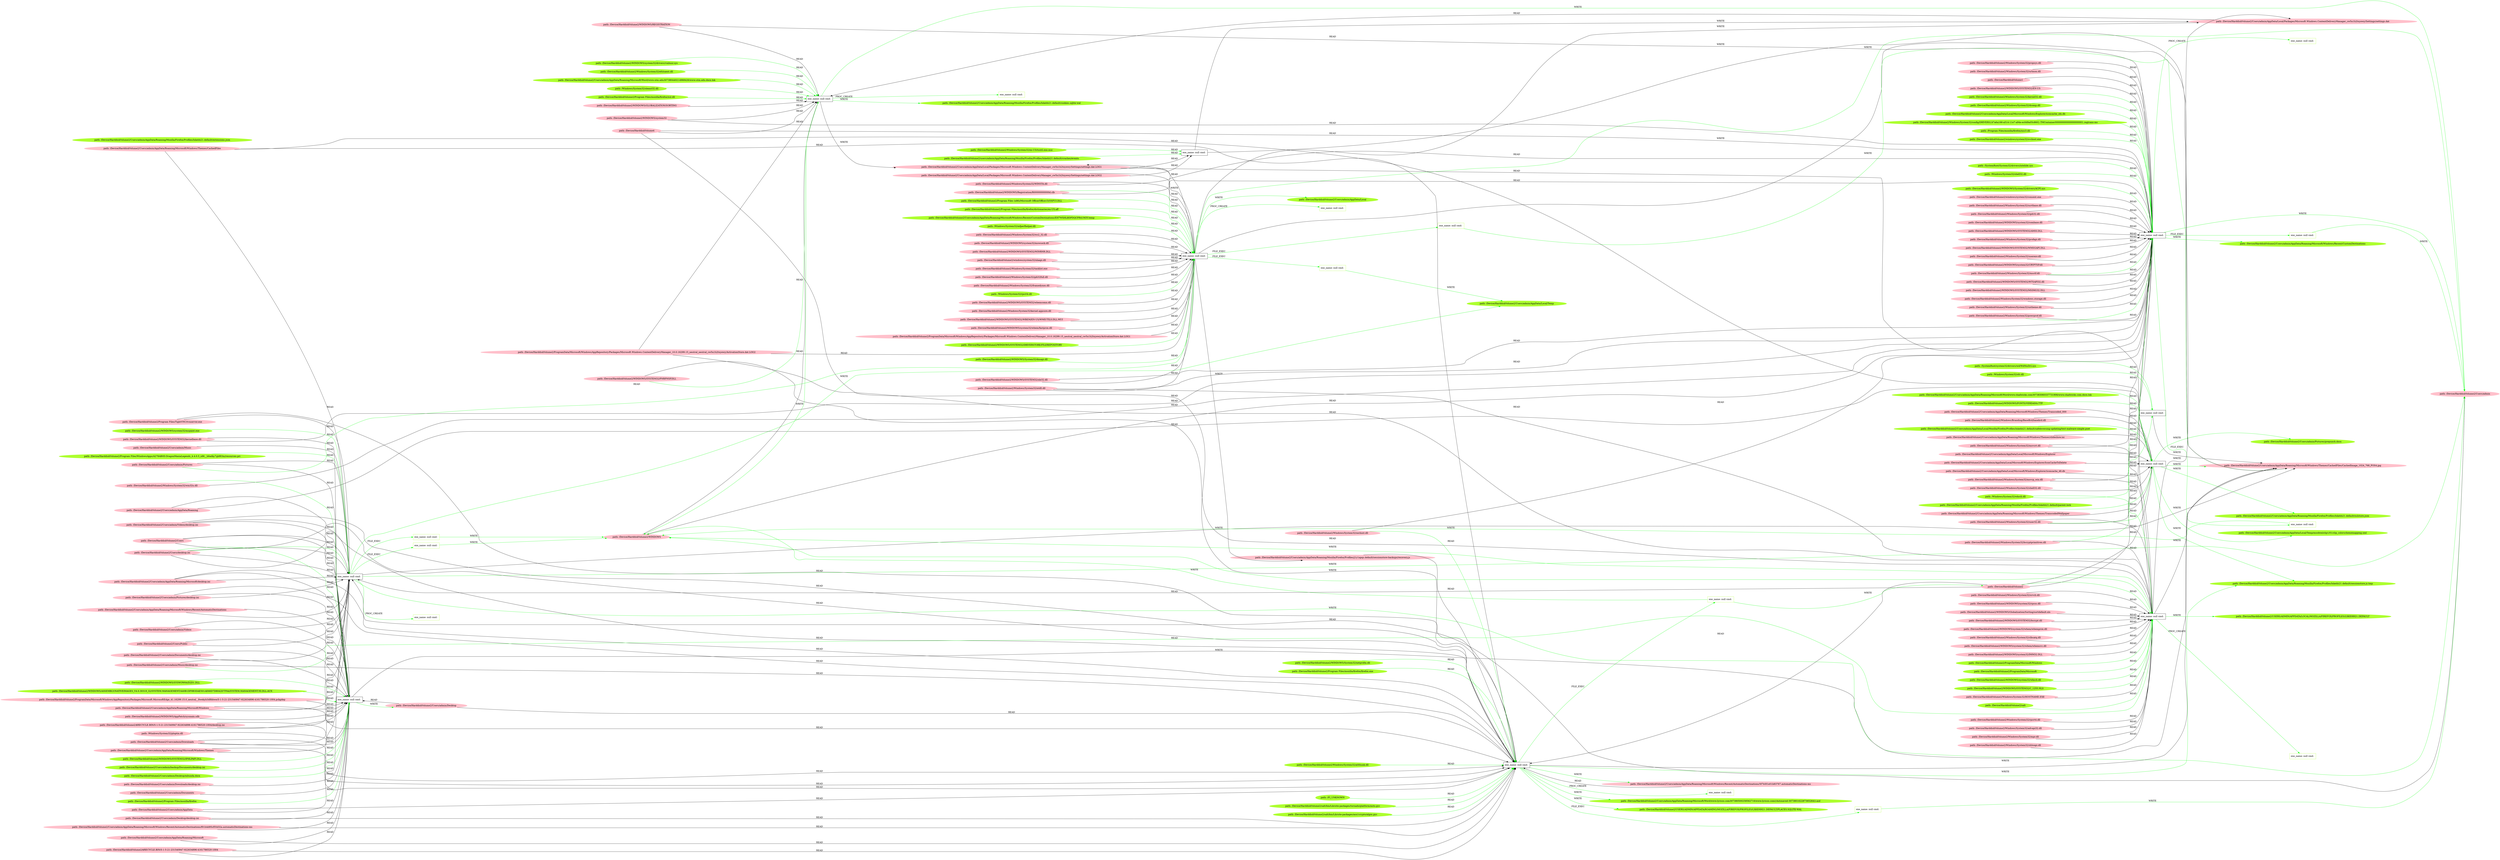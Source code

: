 digraph {
	rankdir=LR
	95 [label="exe_name: null cmd: " color=black shape=box style=solid]
	360 [label="exe_name: null cmd: " color=greenyellow shape=box style=solid]
	95 -> 360 [label=FILE_EXEC color=green]
	95 [label="exe_name: null cmd: " color=black shape=box style=solid]
	365 [label="exe_name: null cmd: " color=greenyellow shape=box style=solid]
	95 -> 365 [label=FILE_EXEC color=green]
	80 [label="exe_name: null cmd: " color=black shape=box style=solid]
	403 [label="exe_name: null cmd: " color=greenyellow shape=box style=solid]
	80 -> 403 [label=FILE_EXEC color=green]
	80 [label="exe_name: null cmd: " color=black shape=box style=solid]
	411 [label="exe_name: null cmd: " color=greenyellow shape=box style=solid]
	80 -> 411 [label=FILE_EXEC color=green]
	82 [label="exe_name: null cmd: " color=black shape=box style=solid]
	430 [label="exe_name: null cmd: " color=greenyellow shape=box style=solid]
	82 -> 430 [label=FILE_EXEC color=green]
	82 [label="exe_name: null cmd: " color=black shape=box style=solid]
	440 [label="exe_name: null cmd: " color=greenyellow shape=box style=solid]
	82 -> 440 [label=FILE_EXEC color=green]
	83 [label="exe_name: null cmd: " color=black shape=box style=solid]
	450 [label="exe_name: null cmd: " color=greenyellow shape=box style=solid]
	83 -> 450 [label=FILE_EXEC color=green]
	83 [label="exe_name: null cmd: " color=black shape=box style=solid]
	453 [label="exe_name: null cmd: " color=greenyellow shape=box style=solid]
	83 -> 453 [label=FILE_EXEC color=green]
	80 [label="exe_name: null cmd: " color=black shape=box style=solid]
	352 [label="path: /Device/HarddiskVolume2/Users/admin/AppData/Roaming/Mozilla/Firefox/Profiles/j1y1apqs.default/sessionstore-backups/recovery.js" color=pink shape=oval style=filled]
	80 -> 352 [label=WRITE color=black]
	96 [label="exe_name: null cmd: " color=black shape=box style=solid]
	296 [label="path: /Device/HarddiskVolume2/Users/admin/AppData/Roaming/Microsoft/Windows/Themes/CachedFiles/CachedImage_1024_768_POS4.jpg" color=pink shape=oval style=filled]
	96 -> 296 [label=WRITE color=black]
	69 [label="path: /Device/HarddiskVolume2/Users/admin/AppData/Roaming/Microsoft/Windows/Themes/Transcoded_000" color=pink shape=oval style=filled]
	0 [label="exe_name: null cmd: " color=black shape=box style=solid]
	69 -> 0 [label=READ color=black]
	35 [label="path: /Device/HarddiskVolume2/Users/admin/AppData/Roaming/Microsoft/Windows/Themes/TranscodedWallpaper" color=pink shape=oval style=filled]
	0 [label="exe_name: null cmd: " color=black shape=box style=solid]
	35 -> 0 [label=READ color=black]
	315 [label="path: /Device/HarddiskVolume2" color=pink shape=oval style=filled]
	83 [label="exe_name: null cmd: " color=black shape=box style=solid]
	315 -> 83 [label=READ color=black]
	344 [label="path: /Device/HarddiskVolume2/Users/desktop.ini" color=pink shape=oval style=filled]
	95 [label="exe_name: null cmd: " color=black shape=box style=solid]
	344 -> 95 [label=READ color=green]
	344 [label="path: /Device/HarddiskVolume2/Users/desktop.ini" color=pink shape=oval style=filled]
	83 [label="exe_name: null cmd: " color=black shape=box style=solid]
	344 -> 83 [label=READ color=black]
	196 [label="path: /Device/HarddiskVolume2/Users" color=pink shape=oval style=filled]
	83 [label="exe_name: null cmd: " color=black shape=box style=solid]
	196 -> 83 [label=READ color=black]
	252 [label="path: /Device/HarddiskVolume2/Users/admin/AppData" color=pink shape=oval style=filled]
	83 [label="exe_name: null cmd: " color=black shape=box style=solid]
	252 -> 83 [label=READ color=black]
	214 [label="path: /Device/HarddiskVolume2/Users/admin/AppData/Roaming/Microsoft/desktop.ini" color=pink shape=oval style=filled]
	83 [label="exe_name: null cmd: " color=black shape=box style=solid]
	214 -> 83 [label=READ color=black]
	286 [label="path: /Device/HarddiskVolume2/Users/admin/AppData/Roaming/Microsoft" color=pink shape=oval style=filled]
	83 [label="exe_name: null cmd: " color=black shape=box style=solid]
	286 -> 83 [label=READ color=black]
	228 [label="path: /Device/HarddiskVolume2/Users/admin/AppData/Roaming/Microsoft/Windows" color=pink shape=oval style=filled]
	83 [label="exe_name: null cmd: " color=black shape=box style=solid]
	228 -> 83 [label=READ color=black]
	238 [label="path: /Device/HarddiskVolume2/Users/admin/AppData/Roaming/Microsoft/Windows/Themes" color=pink shape=oval style=filled]
	83 [label="exe_name: null cmd: " color=black shape=box style=solid]
	238 -> 83 [label=READ color=black]
	315 [label="path: /Device/HarddiskVolume2" color=pink shape=oval style=filled]
	0 [label="exe_name: null cmd: " color=black shape=box style=solid]
	315 -> 0 [label=READ color=black]
	242 [label="path: /Device/HarddiskVolume2/Windows/Branding/BaseBrd/basebrd.dll" color=pink shape=oval style=filled]
	0 [label="exe_name: null cmd: " color=black shape=box style=solid]
	242 -> 0 [label=READ color=black]
	261 [label="path: /Device/HarddiskVolume2/Users/admin/AppData/Roaming/Microsoft/Windows/Themes/CachedFiles" color=pink shape=oval style=filled]
	83 [label="exe_name: null cmd: " color=black shape=box style=solid]
	261 -> 83 [label=READ color=black]
	186 [label="path: /Device/HarddiskVolume2/$RECYCLE.BIN/S-1-5-21-231540947-922634896-4161786520-1004/desktop.ini" color=pink shape=oval style=filled]
	83 [label="exe_name: null cmd: " color=black shape=box style=solid]
	186 -> 83 [label=READ color=black]
	280 [label="path: /Device/HarddiskVolume2/$RECYCLE.BIN/S-1-5-21-231540947-922634896-4161786520-1004" color=pink shape=oval style=filled]
	83 [label="exe_name: null cmd: " color=black shape=box style=solid]
	280 -> 83 [label=READ color=black]
	245 [label="path: /Device/HarddiskVolume2/Users/admin/AppData/Roaming/Microsoft/Windows/Themes/slideshow.ini" color=pink shape=oval style=filled]
	0 [label="exe_name: null cmd: " color=black shape=box style=solid]
	245 -> 0 [label=READ color=black]
	324 [label="path: /Device/HarddiskVolume2/Users/admin/AppData/Roaming" color=pink shape=oval style=filled]
	0 [label="exe_name: null cmd: " color=black shape=box style=solid]
	324 -> 0 [label=READ color=black]
	352 [label="path: /Device/HarddiskVolume2/Users/admin/AppData/Roaming/Mozilla/Firefox/Profiles/j1y1apqs.default/sessionstore-backups/recovery.js" color=pink shape=oval style=filled]
	83 [label="exe_name: null cmd: " color=black shape=box style=solid]
	352 -> 83 [label=READ color=black]
	258 [label="path: /Device/HarddiskVolume2/Users/admin/AppData/Roaming/Microsoft/Windows/Recent/AutomaticDestinations/f01b4d95cf55d32a.automaticDestinations-ms" color=pink shape=oval style=filled]
	83 [label="exe_name: null cmd: " color=black shape=box style=solid]
	258 -> 83 [label=READ color=black]
	334 [label="path: /Device/HarddiskVolume2/Program Files/TightVNC/tvnserver.exe" color=pink shape=oval style=filled]
	83 [label="exe_name: null cmd: " color=black shape=box style=solid]
	334 -> 83 [label=READ color=black]
	203 [label="path: /Device/HarddiskVolume2/Users/admin/AppData/Roaming/Microsoft/Windows/Recent/AutomaticDestinations/5f7b5f1e01b83767.automaticDestinations-ms" color=pink shape=oval style=filled]
	83 [label="exe_name: null cmd: " color=black shape=box style=solid]
	203 -> 83 [label=READ color=black]
	83 [label="exe_name: null cmd: " color=black shape=box style=solid]
	296 [label="path: /Device/HarddiskVolume2/Users/admin/AppData/Roaming/Microsoft/Windows/Themes/CachedFiles/CachedImage_1024_768_POS4.jpg" color=pink shape=oval style=filled]
	83 -> 296 [label=WRITE color=black]
	80 [label="exe_name: null cmd: " color=black shape=box style=solid]
	296 [label="path: /Device/HarddiskVolume2/Users/admin/AppData/Roaming/Microsoft/Windows/Themes/CachedFiles/CachedImage_1024_768_POS4.jpg" color=pink shape=oval style=filled]
	80 -> 296 [label=WRITE color=black]
	315 [label="path: /Device/HarddiskVolume2" color=pink shape=oval style=filled]
	95 [label="exe_name: null cmd: " color=black shape=box style=solid]
	315 -> 95 [label=READ color=black]
	196 [label="path: /Device/HarddiskVolume2/Users" color=pink shape=oval style=filled]
	95 [label="exe_name: null cmd: " color=black shape=box style=solid]
	196 -> 95 [label=READ color=black]
	276 [label="path: /Device/HarddiskVolume2/Users/admin" color=pink shape=oval style=filled]
	95 [label="exe_name: null cmd: " color=black shape=box style=solid]
	276 -> 95 [label=READ color=black]
	344 [label="path: /Device/HarddiskVolume2/Users/desktop.ini" color=pink shape=oval style=filled]
	95 [label="exe_name: null cmd: " color=black shape=box style=solid]
	344 -> 95 [label=READ color=black]
	252 [label="path: /Device/HarddiskVolume2/Users/admin/AppData" color=pink shape=oval style=filled]
	95 [label="exe_name: null cmd: " color=black shape=box style=solid]
	252 -> 95 [label=READ color=black]
	214 [label="path: /Device/HarddiskVolume2/Users/admin/AppData/Roaming/Microsoft/desktop.ini" color=pink shape=oval style=filled]
	95 [label="exe_name: null cmd: " color=black shape=box style=solid]
	214 -> 95 [label=READ color=black]
	228 [label="path: /Device/HarddiskVolume2/Users/admin/AppData/Roaming/Microsoft/Windows" color=pink shape=oval style=filled]
	95 [label="exe_name: null cmd: " color=black shape=box style=solid]
	228 -> 95 [label=READ color=black]
	238 [label="path: /Device/HarddiskVolume2/Users/admin/AppData/Roaming/Microsoft/Windows/Themes" color=pink shape=oval style=filled]
	95 [label="exe_name: null cmd: " color=black shape=box style=solid]
	238 -> 95 [label=READ color=black]
	261 [label="path: /Device/HarddiskVolume2/Users/admin/AppData/Roaming/Microsoft/Windows/Themes/CachedFiles" color=pink shape=oval style=filled]
	95 [label="exe_name: null cmd: " color=black shape=box style=solid]
	261 -> 95 [label=READ color=black]
	186 [label="path: /Device/HarddiskVolume2/$RECYCLE.BIN/S-1-5-21-231540947-922634896-4161786520-1004/desktop.ini" color=pink shape=oval style=filled]
	95 [label="exe_name: null cmd: " color=black shape=box style=solid]
	186 -> 95 [label=READ color=black]
	217 [label="path: /Device/HarddiskVolume2/Users/Public" color=pink shape=oval style=filled]
	95 [label="exe_name: null cmd: " color=black shape=box style=solid]
	217 -> 95 [label=READ color=black]
	348 [label="path: /Device/HarddiskVolume2/Users/admin/AppData/Roaming/Microsoft/Windows/Recent/AutomaticDestinations" color=pink shape=oval style=filled]
	95 [label="exe_name: null cmd: " color=black shape=box style=solid]
	348 -> 95 [label=READ color=black]
	289 [label="path: /Device/HarddiskVolume2/Users/admin/Downloads" color=pink shape=oval style=filled]
	95 [label="exe_name: null cmd: " color=black shape=box style=solid]
	289 -> 95 [label=READ color=black]
	255 [label="path: /Device/HarddiskVolume2/Users/admin/Videos" color=pink shape=oval style=filled]
	95 [label="exe_name: null cmd: " color=black shape=box style=solid]
	255 -> 95 [label=READ color=black]
	191 [label="path: /Device/HarddiskVolume2/Users/admin/Videos/desktop.ini" color=pink shape=oval style=filled]
	95 [label="exe_name: null cmd: " color=black shape=box style=solid]
	191 -> 95 [label=READ color=black]
	183 [label="path: /Device/HarddiskVolume2/Users/admin/Music" color=pink shape=oval style=filled]
	95 [label="exe_name: null cmd: " color=black shape=box style=solid]
	183 -> 95 [label=READ color=black]
	273 [label="path: /Device/HarddiskVolume2/Users/admin/Pictures" color=pink shape=oval style=filled]
	95 [label="exe_name: null cmd: " color=black shape=box style=solid]
	273 -> 95 [label=READ color=black]
	268 [label="path: /Device/HarddiskVolume2/Users/admin/Pictures/desktop.ini" color=pink shape=oval style=filled]
	95 [label="exe_name: null cmd: " color=black shape=box style=solid]
	268 -> 95 [label=READ color=black]
	265 [label="path: /Device/HarddiskVolume2/Users/admin/Documents/desktop.ini" color=pink shape=oval style=filled]
	95 [label="exe_name: null cmd: " color=black shape=box style=solid]
	265 -> 95 [label=READ color=black]
	334 [label="path: /Device/HarddiskVolume2/Program Files/TightVNC/tvnserver.exe" color=pink shape=oval style=filled]
	95 [label="exe_name: null cmd: " color=black shape=box style=solid]
	334 -> 95 [label=READ color=black]
	95 [label="exe_name: null cmd: " color=black shape=box style=solid]
	296 [label="path: /Device/HarddiskVolume2/Users/admin/AppData/Roaming/Microsoft/Windows/Themes/CachedFiles/CachedImage_1024_768_POS4.jpg" color=pink shape=oval style=filled]
	95 -> 296 [label=WRITE color=black]
	97 [label="exe_name: null cmd: " color=black shape=box style=solid]
	296 [label="path: /Device/HarddiskVolume2/Users/admin/AppData/Roaming/Microsoft/Windows/Themes/CachedFiles/CachedImage_1024_768_POS4.jpg" color=pink shape=oval style=filled]
	97 -> 296 [label=WRITE color=black]
	138 [label="path: /Device/HarddiskVolume2/ProgramData/Microsoft/Windows/AppRepository/Packages/Microsoft.MicrosoftEdge_41.16299.15.0_neutral__8wekyb3d8bbwe/S-1-5-21-231540947-922634896-4161786520-1004.pckgdep" color=pink shape=oval style=filled]
	99 [label="exe_name: null cmd: " color=black shape=box style=solid]
	138 -> 99 [label=READ color=black]
	105 [label="path: /Device/HarddiskVolume2/WINDOWS/AppPatch/sysmain.sdb" color=pink shape=oval style=filled]
	99 [label="exe_name: null cmd: " color=black shape=box style=solid]
	105 -> 99 [label=READ color=black]
	122 [label="path: /Windows/System32/ploptin.dll" color=pink shape=oval style=filled]
	99 [label="exe_name: null cmd: " color=black shape=box style=solid]
	122 -> 99 [label=READ color=black]
	321 [label="path: /Device/HarddiskVolume2/WINDOWS/SYSTEM32/kernelbase.dll" color=pink shape=oval style=filled]
	99 [label="exe_name: null cmd: " color=black shape=box style=solid]
	321 -> 99 [label=READ color=black]
	312 [label="path: /Device/HarddiskVolume4" color=pink shape=oval style=filled]
	81 [label="exe_name: null cmd: " color=black shape=box style=solid]
	312 -> 81 [label=READ color=black]
	206 [label="path: /Device/HarddiskVolume2/WINDOWS/system32" color=pink shape=oval style=filled]
	81 [label="exe_name: null cmd: " color=black shape=box style=solid]
	206 -> 81 [label=READ color=black]
	310 [label="path: /Device/HarddiskVolume2/WINDOWS" color=pink shape=oval style=filled]
	81 [label="exe_name: null cmd: " color=black shape=box style=solid]
	310 -> 81 [label=READ color=black]
	14 [label="path: /Device/HarddiskVolume2/Windows/System32/HOSTNAME.EXE" color=pink shape=oval style=filled]
	97 [label="exe_name: null cmd: " color=black shape=box style=solid]
	14 -> 97 [label=READ color=black]
	123 [label="path: /Device/HarddiskVolume2/WINDOWS/SYSTEM32/PNRPNSP.DLL" color=pink shape=oval style=filled]
	97 [label="exe_name: null cmd: " color=black shape=box style=solid]
	123 -> 97 [label=READ color=black]
	47 [label="path: /Device/HarddiskVolume2/Windows/System32/ws2_32.dll" color=pink shape=oval style=filled]
	80 [label="exe_name: null cmd: " color=black shape=box style=solid]
	47 -> 80 [label=READ color=black]
	63 [label="path: /Device/HarddiskVolume2/WINDOWS/system32/mswsock.dll" color=pink shape=oval style=filled]
	80 [label="exe_name: null cmd: " color=black shape=box style=solid]
	63 -> 80 [label=READ color=black]
	173 [label="path: /Device/HarddiskVolume2/Windows/System32/ntdll.dll" color=pink shape=oval style=filled]
	80 [label="exe_name: null cmd: " color=black shape=box style=solid]
	173 -> 80 [label=READ color=black]
	249 [label="path: /Device/HarddiskVolume2/Windows/System32/rpcrt4.dll" color=pink shape=oval style=filled]
	97 [label="exe_name: null cmd: " color=black shape=box style=solid]
	249 -> 97 [label=READ color=black]
	283 [label="path: /Device/HarddiskVolume2/Windows/System32/msvcrt.dll" color=pink shape=oval style=filled]
	97 [label="exe_name: null cmd: " color=black shape=box style=solid]
	283 -> 97 [label=READ color=black]
	62 [label="path: /Device/HarddiskVolume2/WINDOWS/SYSTEM32/WINRNR.DLL" color=pink shape=oval style=filled]
	80 [label="exe_name: null cmd: " color=black shape=box style=solid]
	62 -> 80 [label=READ color=black]
	71 [label="path: /Device/HarddiskVolume2/windows/system32/nlaapi.dll" color=pink shape=oval style=filled]
	80 [label="exe_name: null cmd: " color=black shape=box style=solid]
	71 -> 80 [label=READ color=black]
	145 [label="path: /Device/HarddiskVolume2/WINDOWS/GLOBALIZATION/SORTING" color=pink shape=oval style=filled]
	81 [label="exe_name: null cmd: " color=black shape=box style=solid]
	145 -> 81 [label=READ color=black]
	226 [label="path: /Device/HarddiskVolume2/WINDOWS/REGISTRATION" color=pink shape=oval style=filled]
	81 [label="exe_name: null cmd: " color=black shape=box style=solid]
	226 -> 81 [label=READ color=black]
	85 [label="path: /Device/HarddiskVolume2/Windows/System32/tasklist.exe" color=pink shape=oval style=filled]
	80 [label="exe_name: null cmd: " color=black shape=box style=solid]
	85 -> 80 [label=READ color=black]
	173 [label="path: /Device/HarddiskVolume2/Windows/System32/ntdll.dll" color=pink shape=oval style=filled]
	97 [label="exe_name: null cmd: " color=black shape=box style=solid]
	173 -> 97 [label=READ color=black]
	11 [label="path: /Device/HarddiskVolume2/Windows/System32/advapi32.dll" color=pink shape=oval style=filled]
	97 [label="exe_name: null cmd: " color=black shape=box style=solid]
	11 -> 97 [label=READ color=black]
	328 [label="path: /Device/HarddiskVolume2/Windows/System32/user32.dll" color=pink shape=oval style=filled]
	97 [label="exe_name: null cmd: " color=black shape=box style=solid]
	328 -> 97 [label=READ color=black]
	199 [label="path: /Device/HarddiskVolume2/Windows/System32/msvcp_win.dll" color=pink shape=oval style=filled]
	97 [label="exe_name: null cmd: " color=black shape=box style=solid]
	199 -> 97 [label=READ color=black]
	331 [label="path: /Device/HarddiskVolume2/Windows/System32/gdi32full.dll" color=pink shape=oval style=filled]
	80 [label="exe_name: null cmd: " color=black shape=box style=solid]
	331 -> 80 [label=READ color=black]
	88 [label="path: /Device/HarddiskVolume2/Windows/System32/framedynos.dll" color=pink shape=oval style=filled]
	80 [label="exe_name: null cmd: " color=black shape=box style=solid]
	88 -> 80 [label=READ color=black]
	20 [label="path: /Device/HarddiskVolume2/Windows/System32/mpr.dll" color=pink shape=oval style=filled]
	97 [label="exe_name: null cmd: " color=black shape=box style=solid]
	20 -> 97 [label=READ color=black]
	237 [label="path: /Device/HarddiskVolume2/Windows/System32/shlwapi.dll" color=pink shape=oval style=filled]
	97 [label="exe_name: null cmd: " color=black shape=box style=solid]
	237 -> 97 [label=READ color=black]
	336 [label="path: /Device/HarddiskVolume2/Windows/System32/bcryptprimitives.dll" color=pink shape=oval style=filled]
	97 [label="exe_name: null cmd: " color=black shape=box style=solid]
	336 -> 97 [label=READ color=black]
	125 [label="path: /Device/HarddiskVolume2/Windows/System32/srvcli.dll" color=pink shape=oval style=filled]
	97 [label="exe_name: null cmd: " color=black shape=box style=solid]
	125 -> 97 [label=READ color=black]
	58 [label="path: /Device/HarddiskVolume2/WINDOWS/system32/rpcss.dll" color=pink shape=oval style=filled]
	97 [label="exe_name: null cmd: " color=black shape=box style=solid]
	58 -> 97 [label=READ color=black]
	172 [label="path: /Device/HarddiskVolume2/WINDOWS/Globalization/Sorting/sortdefault.nls" color=pink shape=oval style=filled]
	97 [label="exe_name: null cmd: " color=black shape=box style=solid]
	172 -> 97 [label=READ color=black]
	340 [label="path: /Device/HarddiskVolume2/WINDOWS/SYSTEM32/ole32.dll" color=pink shape=oval style=filled]
	80 [label="exe_name: null cmd: " color=black shape=box style=solid]
	340 -> 80 [label=READ color=black]
	17 [label="path: /Device/HarddiskVolume2/WINDOWS/SYSTEM32/bcrypt.dll" color=pink shape=oval style=filled]
	97 [label="exe_name: null cmd: " color=black shape=box style=solid]
	17 -> 97 [label=READ color=black]
	135 [label="path: /Device/HarddiskVolume2/WINDOWS/system32/wbem/wbemprox.dll" color=pink shape=oval style=filled]
	97 [label="exe_name: null cmd: " color=black shape=box style=solid]
	135 -> 97 [label=READ color=black]
	45 [label="path: /Device/HarddiskVolume2/WINDOWS/SYSTEM32/wbemcomn.dll" color=pink shape=oval style=filled]
	80 [label="exe_name: null cmd: " color=black shape=box style=solid]
	45 -> 80 [label=READ color=black]
	53 [label="path: /Device/HarddiskVolume2/Windows/System32/clbcatq.dll" color=pink shape=oval style=filled]
	97 [label="exe_name: null cmd: " color=black shape=box style=solid]
	53 -> 97 [label=READ color=black]
	84 [label="path: /Device/HarddiskVolume2/Windows/System32/kernel.appcore.dll" color=pink shape=oval style=filled]
	80 [label="exe_name: null cmd: " color=black shape=box style=solid]
	84 -> 80 [label=READ color=black]
	90 [label="path: /Device/HarddiskVolume2/WINDOWS/SYSTEM32/WBEM/EN-US/WMIUTILS.DLL.MUI" color=pink shape=oval style=filled]
	80 [label="exe_name: null cmd: " color=black shape=box style=solid]
	90 -> 80 [label=READ color=black]
	142 [label="path: /Device/HarddiskVolume2/WINDOWS/system32/wbem/wbemsvc.dll" color=pink shape=oval style=filled]
	97 [label="exe_name: null cmd: " color=black shape=box style=solid]
	142 -> 97 [label=READ color=black]
	64 [label="path: /Device/HarddiskVolume2/WINDOWS/system32/wbem/fastprox.dll" color=pink shape=oval style=filled]
	80 [label="exe_name: null cmd: " color=black shape=box style=solid]
	64 -> 80 [label=READ color=black]
	176 [label="path: /Device/HarddiskVolume2/Windows/System32/WINSTA.dll" color=pink shape=oval style=filled]
	80 [label="exe_name: null cmd: " color=black shape=box style=solid]
	176 -> 80 [label=READ color=black]
	342 [label="path: /Device/HarddiskVolume2/WINDOWS/system32/IMM32.DLL" color=pink shape=oval style=filled]
	97 [label="exe_name: null cmd: " color=black shape=box style=solid]
	342 -> 97 [label=READ color=black]
	231 [label="path: /Device/HarddiskVolume2/ProgramData/Microsoft/Windows/AppRepository/Packages/Microsoft.Windows.ContentDeliveryManager_10.0.16299.15_neutral_neutral_cw5n1h2txyewy/ActivationStore.dat.LOG1" color=pink shape=oval style=filled]
	80 [label="exe_name: null cmd: " color=black shape=box style=solid]
	231 -> 80 [label=READ color=black]
	80 [label="exe_name: null cmd: " color=black shape=box style=solid]
	152 [label="path: /Device/HarddiskVolume2/Users/admin/AppData/Local/Packages/Microsoft.Windows.ContentDeliveryManager_cw5n1h2txyewy/Settings/settings.dat.LOG1" color=pink shape=oval style=filled]
	80 -> 152 [label=WRITE color=black]
	220 [label="path: /Device/HarddiskVolume2/ProgramData/Microsoft/Windows/AppRepository/Packages/Microsoft.Windows.ContentDeliveryManager_10.0.16299.15_neutral_neutral_cw5n1h2txyewy/ActivationStore.dat.LOG2" color=pink shape=oval style=filled]
	80 [label="exe_name: null cmd: " color=black shape=box style=solid]
	220 -> 80 [label=READ color=black]
	152 [label="path: /Device/HarddiskVolume2/Users/admin/AppData/Local/Packages/Microsoft.Windows.ContentDeliveryManager_cw5n1h2txyewy/Settings/settings.dat.LOG1" color=pink shape=oval style=filled]
	80 [label="exe_name: null cmd: " color=black shape=box style=solid]
	152 -> 80 [label=READ color=black]
	80 [label="exe_name: null cmd: " color=black shape=box style=solid]
	161 [label="path: /Device/HarddiskVolume2/Users/admin/AppData/Local/Packages/Microsoft.Windows.ContentDeliveryManager_cw5n1h2txyewy/Settings/settings.dat" color=pink shape=oval style=filled]
	80 -> 161 [label=WRITE color=black]
	168 [label="path: /Device/HarddiskVolume2/Users/admin/AppData/Local/Packages/Microsoft.Windows.ContentDeliveryManager_cw5n1h2txyewy/Settings/settings.dat.LOG2" color=pink shape=oval style=filled]
	80 [label="exe_name: null cmd: " color=black shape=box style=solid]
	168 -> 80 [label=READ color=black]
	220 [label="path: /Device/HarddiskVolume2/ProgramData/Microsoft/Windows/AppRepository/Packages/Microsoft.Windows.ContentDeliveryManager_10.0.16299.15_neutral_neutral_cw5n1h2txyewy/ActivationStore.dat.LOG2" color=pink shape=oval style=filled]
	97 [label="exe_name: null cmd: " color=black shape=box style=solid]
	220 -> 97 [label=READ color=black]
	152 [label="path: /Device/HarddiskVolume2/Users/admin/AppData/Local/Packages/Microsoft.Windows.ContentDeliveryManager_cw5n1h2txyewy/Settings/settings.dat.LOG1" color=pink shape=oval style=filled]
	97 [label="exe_name: null cmd: " color=black shape=box style=solid]
	152 -> 97 [label=READ color=black]
	97 [label="exe_name: null cmd: " color=black shape=box style=solid]
	161 [label="path: /Device/HarddiskVolume2/Users/admin/AppData/Local/Packages/Microsoft.Windows.ContentDeliveryManager_cw5n1h2txyewy/Settings/settings.dat" color=pink shape=oval style=filled]
	97 -> 161 [label=WRITE color=black]
	81 [label="exe_name: null cmd: " color=black shape=box style=solid]
	152 [label="path: /Device/HarddiskVolume2/Users/admin/AppData/Local/Packages/Microsoft.Windows.ContentDeliveryManager_cw5n1h2txyewy/Settings/settings.dat.LOG1" color=pink shape=oval style=filled]
	81 -> 152 [label=WRITE color=black]
	220 [label="path: /Device/HarddiskVolume2/ProgramData/Microsoft/Windows/AppRepository/Packages/Microsoft.Windows.ContentDeliveryManager_10.0.16299.15_neutral_neutral_cw5n1h2txyewy/ActivationStore.dat.LOG2" color=pink shape=oval style=filled]
	81 [label="exe_name: null cmd: " color=black shape=box style=solid]
	220 -> 81 [label=READ color=black]
	161 [label="path: /Device/HarddiskVolume2/Users/admin/AppData/Local/Packages/Microsoft.Windows.ContentDeliveryManager_cw5n1h2txyewy/Settings/settings.dat" color=pink shape=oval style=filled]
	81 [label="exe_name: null cmd: " color=black shape=box style=solid]
	161 -> 81 [label=READ color=black]
	427 [label="path: /Device/HarddiskVolume2/WINDOWS/system32/drivers/vmbusr.sys" color=greenyellow shape=oval style=filled]
	81 [label="exe_name: null cmd: " color=black shape=box style=solid]
	427 -> 81 [label=READ color=green]
	432 [label="path: /Device/HarddiskVolume2/WINDOWS/System32/drivers/ACPI.sys" color=greenyellow shape=oval style=filled]
	82 [label="exe_name: null cmd: " color=black shape=box style=solid]
	432 -> 82 [label=READ color=green]
	312 [label="path: /Device/HarddiskVolume4" color=pink shape=oval style=filled]
	83 [label="exe_name: null cmd: " color=black shape=box style=solid]
	312 -> 83 [label=READ color=black]
	152 [label="path: /Device/HarddiskVolume2/Users/admin/AppData/Local/Packages/Microsoft.Windows.ContentDeliveryManager_cw5n1h2txyewy/Settings/settings.dat.LOG1" color=pink shape=oval style=filled]
	98 [label="exe_name: null cmd: " color=black shape=box style=solid]
	152 -> 98 [label=READ color=black]
	98 [label="exe_name: null cmd: " color=black shape=box style=solid]
	161 [label="path: /Device/HarddiskVolume2/Users/admin/AppData/Local/Packages/Microsoft.Windows.ContentDeliveryManager_cw5n1h2txyewy/Settings/settings.dat" color=pink shape=oval style=filled]
	98 -> 161 [label=WRITE color=black]
	168 [label="path: /Device/HarddiskVolume2/Users/admin/AppData/Local/Packages/Microsoft.Windows.ContentDeliveryManager_cw5n1h2txyewy/Settings/settings.dat.LOG2" color=pink shape=oval style=filled]
	98 [label="exe_name: null cmd: " color=black shape=box style=solid]
	168 -> 98 [label=READ color=black]
	201 [label="path: /Device/HarddiskVolume2/Users/admin/Desktop" color=pink shape=oval style=filled]
	83 [label="exe_name: null cmd: " color=black shape=box style=solid]
	201 -> 83 [label=READ color=black]
	292 [label="path: /Device/HarddiskVolume2/Users/admin/Desktop/desktop.ini" color=pink shape=oval style=filled]
	83 [label="exe_name: null cmd: " color=black shape=box style=solid]
	292 -> 83 [label=READ color=black]
	289 [label="path: /Device/HarddiskVolume2/Users/admin/Downloads" color=pink shape=oval style=filled]
	83 [label="exe_name: null cmd: " color=black shape=box style=solid]
	289 -> 83 [label=READ color=black]
	191 [label="path: /Device/HarddiskVolume2/Users/admin/Videos/desktop.ini" color=pink shape=oval style=filled]
	83 [label="exe_name: null cmd: " color=black shape=box style=solid]
	191 -> 83 [label=READ color=black]
	223 [label="path: /Device/HarddiskVolume2/Users/admin/Music/desktop.ini" color=pink shape=oval style=filled]
	83 [label="exe_name: null cmd: " color=black shape=box style=solid]
	223 -> 83 [label=READ color=black]
	223 [label="path: /Device/HarddiskVolume2/Users/admin/Music/desktop.ini" color=pink shape=oval style=filled]
	97 [label="exe_name: null cmd: " color=black shape=box style=solid]
	223 -> 97 [label=READ color=green]
	268 [label="path: /Device/HarddiskVolume2/Users/admin/Pictures/desktop.ini" color=pink shape=oval style=filled]
	83 [label="exe_name: null cmd: " color=black shape=box style=solid]
	268 -> 83 [label=READ color=black]
	389 [label="path: /Device/HarddiskVolume2/Users/admin/backup/Documents/desktop.ini" color=greenyellow shape=oval style=filled]
	99 [label="exe_name: null cmd: " color=black shape=box style=solid]
	389 -> 99 [label=READ color=green]
	24 [label="path: /Device/HarddiskVolume2/windows/system32/consent.exe" color=pink shape=oval style=filled]
	82 [label="exe_name: null cmd: " color=black shape=box style=solid]
	24 -> 82 [label=READ color=black]
	173 [label="path: /Device/HarddiskVolume2/Windows/System32/ntdll.dll" color=pink shape=oval style=filled]
	82 [label="exe_name: null cmd: " color=black shape=box style=solid]
	173 -> 82 [label=READ color=black]
	321 [label="path: /Device/HarddiskVolume2/WINDOWS/SYSTEM32/kernelbase.dll" color=pink shape=oval style=filled]
	82 [label="exe_name: null cmd: " color=black shape=box style=solid]
	321 -> 82 [label=READ color=black]
	184 [label="path: /Device/HarddiskVolume2/Windows/System32/win32u.dll" color=pink shape=oval style=filled]
	82 [label="exe_name: null cmd: " color=black shape=box style=solid]
	184 -> 82 [label=READ color=black]
	199 [label="path: /Device/HarddiskVolume2/Windows/System32/msvcp_win.dll" color=pink shape=oval style=filled]
	82 [label="exe_name: null cmd: " color=black shape=box style=solid]
	199 -> 82 [label=READ color=black]
	328 [label="path: /Device/HarddiskVolume2/Windows/System32/user32.dll" color=pink shape=oval style=filled]
	82 [label="exe_name: null cmd: " color=black shape=box style=solid]
	328 -> 82 [label=READ color=black]
	333 [label="path: /Device/HarddiskVolume2/Windows/System32/ucrtbase.dll" color=pink shape=oval style=filled]
	82 [label="exe_name: null cmd: " color=black shape=box style=solid]
	333 -> 82 [label=READ color=black]
	338 [label="path: /Device/HarddiskVolume2/Windows/System32/gdi32.dll" color=pink shape=oval style=filled]
	82 [label="exe_name: null cmd: " color=black shape=box style=solid]
	338 -> 82 [label=READ color=black]
	190 [label="path: /Device/HarddiskVolume2/WINDOWS/system32/combase.dll" color=pink shape=oval style=filled]
	82 [label="exe_name: null cmd: " color=black shape=box style=solid]
	190 -> 82 [label=READ color=black]
	283 [label="path: /Device/HarddiskVolume2/Windows/System32/msvcrt.dll" color=pink shape=oval style=filled]
	82 [label="exe_name: null cmd: " color=black shape=box style=solid]
	283 -> 82 [label=READ color=black]
	26 [label="path: /Device/HarddiskVolume2/WINDOWS/SYSTEM32/AMSI.DLL" color=pink shape=oval style=filled]
	82 [label="exe_name: null cmd: " color=black shape=box style=solid]
	26 -> 82 [label=READ color=black]
	130 [label="path: /Device/HarddiskVolume2/Windows/System32/profapi.dll" color=pink shape=oval style=filled]
	82 [label="exe_name: null cmd: " color=black shape=box style=solid]
	130 -> 82 [label=READ color=black]
	146 [label="path: /Device/HarddiskVolume2/WINDOWS/SYSTEM32/WMSGAPI.DLL" color=pink shape=oval style=filled]
	82 [label="exe_name: null cmd: " color=black shape=box style=solid]
	146 -> 82 [label=READ color=black]
	149 [label="path: /Device/HarddiskVolume2/Windows/System32/userenv.dll" color=pink shape=oval style=filled]
	82 [label="exe_name: null cmd: " color=black shape=box style=solid]
	149 -> 82 [label=READ color=black]
	247 [label="path: /Device/HarddiskVolume2/Windows/System32/sechost.dll" color=pink shape=oval style=filled]
	82 [label="exe_name: null cmd: " color=black shape=box style=solid]
	247 -> 82 [label=READ color=black]
	55 [label="path: /Device/HarddiskVolume2/WINDOWS/system32/CRYPTSP.dll" color=pink shape=oval style=filled]
	82 [label="exe_name: null cmd: " color=black shape=box style=solid]
	55 -> 82 [label=READ color=black]
	57 [label="path: /Device/HarddiskVolume2/Windows/System32/msctf.dll" color=pink shape=oval style=filled]
	82 [label="exe_name: null cmd: " color=black shape=box style=solid]
	57 -> 82 [label=READ color=green]
	57 [label="path: /Device/HarddiskVolume2/Windows/System32/msctf.dll" color=pink shape=oval style=filled]
	82 [label="exe_name: null cmd: " color=black shape=box style=solid]
	57 -> 82 [label=READ color=black]
	61 [label="path: /Device/HarddiskVolume2/WINDOWS/SYSTEM32/WTSAPI32.dll" color=pink shape=oval style=filled]
	82 [label="exe_name: null cmd: " color=black shape=box style=solid]
	61 -> 82 [label=READ color=black]
	73 [label="path: /Device/HarddiskVolume2/WINDOWS/SYSTEM32/MSIMG32.DLL" color=pink shape=oval style=filled]
	82 [label="exe_name: null cmd: " color=black shape=box style=solid]
	73 -> 82 [label=READ color=black]
	176 [label="path: /Device/HarddiskVolume2/Windows/System32/WINSTA.dll" color=pink shape=oval style=filled]
	82 [label="exe_name: null cmd: " color=black shape=box style=solid]
	176 -> 82 [label=READ color=black]
	140 [label="path: /Device/HarddiskVolume2/Windows/System32/windows.storage.dll" color=pink shape=oval style=filled]
	82 [label="exe_name: null cmd: " color=black shape=box style=solid]
	140 -> 82 [label=READ color=black]
	340 [label="path: /Device/HarddiskVolume2/WINDOWS/SYSTEM32/ole32.dll" color=pink shape=oval style=filled]
	82 [label="exe_name: null cmd: " color=black shape=box style=solid]
	340 -> 82 [label=READ color=black]
	92 [label="path: /Device/HarddiskVolume2/Windows/System32/uxtheme.dll" color=pink shape=oval style=filled]
	82 [label="exe_name: null cmd: " color=black shape=box style=solid]
	92 -> 82 [label=READ color=black]
	136 [label="path: /Device/HarddiskVolume2/Windows/System32/powrprof.dll" color=pink shape=oval style=filled]
	82 [label="exe_name: null cmd: " color=black shape=box style=solid]
	136 -> 82 [label=READ color=black]
	235 [label="path: /Device/HarddiskVolume2/WINDOWS/Registration/R00000000000d.clb" color=pink shape=oval style=filled]
	82 [label="exe_name: null cmd: " color=black shape=box style=solid]
	235 -> 82 [label=READ color=black]
	118 [label="path: /Device/HarddiskVolume2/Windows/System32/propsys.dll" color=pink shape=oval style=filled]
	82 [label="exe_name: null cmd: " color=black shape=box style=solid]
	118 -> 82 [label=READ color=black]
	40 [label="path: /Device/HarddiskVolume2/Windows/System32/urlmon.dll" color=pink shape=oval style=filled]
	82 [label="exe_name: null cmd: " color=black shape=box style=solid]
	40 -> 82 [label=READ color=black]
	98 [label="exe_name: null cmd: " color=black shape=box style=solid]
	296 [label="path: /Device/HarddiskVolume2/Users/admin/AppData/Roaming/Microsoft/Windows/Themes/CachedFiles/CachedImage_1024_768_POS4.jpg" color=pink shape=oval style=filled]
	98 -> 296 [label=WRITE color=black]
	315 [label="path: /Device/HarddiskVolume2" color=pink shape=oval style=filled]
	82 [label="exe_name: null cmd: " color=black shape=box style=solid]
	315 -> 82 [label=READ color=black]
	206 [label="path: /Device/HarddiskVolume2/WINDOWS/system32" color=pink shape=oval style=filled]
	82 [label="exe_name: null cmd: " color=black shape=box style=solid]
	206 -> 82 [label=READ color=black]
	211 [label="path: /Device/HarddiskVolume1" color=pink shape=oval style=filled]
	82 [label="exe_name: null cmd: " color=black shape=box style=solid]
	211 -> 82 [label=READ color=black]
	226 [label="path: /Device/HarddiskVolume2/WINDOWS/REGISTRATION" color=pink shape=oval style=filled]
	82 [label="exe_name: null cmd: " color=black shape=box style=solid]
	226 -> 82 [label=READ color=black]
	310 [label="path: /Device/HarddiskVolume2/WINDOWS" color=pink shape=oval style=filled]
	82 [label="exe_name: null cmd: " color=black shape=box style=solid]
	310 -> 82 [label=READ color=black]
	312 [label="path: /Device/HarddiskVolume4" color=pink shape=oval style=filled]
	82 [label="exe_name: null cmd: " color=black shape=box style=solid]
	312 -> 82 [label=READ color=black]
	91 [label="path: /Device/HarddiskVolume2/WINDOWS/SYSTEM32/EN-US" color=pink shape=oval style=filled]
	82 [label="exe_name: null cmd: " color=black shape=box style=solid]
	91 -> 82 [label=READ color=black]
	344 [label="path: /Device/HarddiskVolume2/Users/desktop.ini" color=pink shape=oval style=filled]
	99 [label="exe_name: null cmd: " color=black shape=box style=solid]
	344 -> 99 [label=READ color=black]
	196 [label="path: /Device/HarddiskVolume2/Users" color=pink shape=oval style=filled]
	99 [label="exe_name: null cmd: " color=black shape=box style=solid]
	196 -> 99 [label=READ color=black]
	214 [label="path: /Device/HarddiskVolume2/Users/admin/AppData/Roaming/Microsoft/desktop.ini" color=pink shape=oval style=filled]
	99 [label="exe_name: null cmd: " color=black shape=box style=solid]
	214 -> 99 [label=READ color=black]
	324 [label="path: /Device/HarddiskVolume2/Users/admin/AppData/Roaming" color=pink shape=oval style=filled]
	99 [label="exe_name: null cmd: " color=black shape=box style=solid]
	324 -> 99 [label=READ color=black]
	228 [label="path: /Device/HarddiskVolume2/Users/admin/AppData/Roaming/Microsoft/Windows" color=pink shape=oval style=filled]
	99 [label="exe_name: null cmd: " color=black shape=box style=solid]
	228 -> 99 [label=READ color=black]
	286 [label="path: /Device/HarddiskVolume2/Users/admin/AppData/Roaming/Microsoft" color=pink shape=oval style=filled]
	99 [label="exe_name: null cmd: " color=black shape=box style=solid]
	286 -> 99 [label=READ color=black]
	280 [label="path: /Device/HarddiskVolume2/$RECYCLE.BIN/S-1-5-21-231540947-922634896-4161786520-1004" color=pink shape=oval style=filled]
	99 [label="exe_name: null cmd: " color=black shape=box style=solid]
	280 -> 99 [label=READ color=black]
	186 [label="path: /Device/HarddiskVolume2/$RECYCLE.BIN/S-1-5-21-231540947-922634896-4161786520-1004/desktop.ini" color=pink shape=oval style=filled]
	99 [label="exe_name: null cmd: " color=black shape=box style=solid]
	186 -> 99 [label=READ color=black]
	217 [label="path: /Device/HarddiskVolume2/Users/Public" color=pink shape=oval style=filled]
	99 [label="exe_name: null cmd: " color=black shape=box style=solid]
	217 -> 99 [label=READ color=black]
	258 [label="path: /Device/HarddiskVolume2/Users/admin/AppData/Roaming/Microsoft/Windows/Recent/AutomaticDestinations/f01b4d95cf55d32a.automaticDestinations-ms" color=pink shape=oval style=filled]
	99 [label="exe_name: null cmd: " color=black shape=box style=solid]
	258 -> 99 [label=READ color=black]
	348 [label="path: /Device/HarddiskVolume2/Users/admin/AppData/Roaming/Microsoft/Windows/Recent/AutomaticDestinations" color=pink shape=oval style=filled]
	99 [label="exe_name: null cmd: " color=black shape=box style=solid]
	348 -> 99 [label=READ color=black]
	201 [label="path: /Device/HarddiskVolume2/Users/admin/Desktop" color=pink shape=oval style=filled]
	99 [label="exe_name: null cmd: " color=black shape=box style=solid]
	201 -> 99 [label=READ color=black]
	292 [label="path: /Device/HarddiskVolume2/Users/admin/Desktop/desktop.ini" color=pink shape=oval style=filled]
	99 [label="exe_name: null cmd: " color=black shape=box style=solid]
	292 -> 99 [label=READ color=black]
	289 [label="path: /Device/HarddiskVolume2/Users/admin/Downloads" color=pink shape=oval style=filled]
	99 [label="exe_name: null cmd: " color=black shape=box style=solid]
	289 -> 99 [label=READ color=black]
	209 [label="path: /Device/HarddiskVolume2/Users/admin/Downloads/desktop.ini" color=pink shape=oval style=filled]
	99 [label="exe_name: null cmd: " color=black shape=box style=solid]
	209 -> 99 [label=READ color=black]
	255 [label="path: /Device/HarddiskVolume2/Users/admin/Videos" color=pink shape=oval style=filled]
	99 [label="exe_name: null cmd: " color=black shape=box style=solid]
	255 -> 99 [label=READ color=black]
	191 [label="path: /Device/HarddiskVolume2/Users/admin/Videos/desktop.ini" color=pink shape=oval style=filled]
	99 [label="exe_name: null cmd: " color=black shape=box style=solid]
	191 -> 99 [label=READ color=black]
	223 [label="path: /Device/HarddiskVolume2/Users/admin/Music/desktop.ini" color=pink shape=oval style=filled]
	99 [label="exe_name: null cmd: " color=black shape=box style=solid]
	223 -> 99 [label=READ color=black]
	273 [label="path: /Device/HarddiskVolume2/Users/admin/Pictures" color=pink shape=oval style=filled]
	99 [label="exe_name: null cmd: " color=black shape=box style=solid]
	273 -> 99 [label=READ color=black]
	273 [label="path: /Device/HarddiskVolume2/Users/admin/Pictures" color=pink shape=oval style=filled]
	80 [label="exe_name: null cmd: " color=black shape=box style=solid]
	273 -> 80 [label=READ color=green]
	268 [label="path: /Device/HarddiskVolume2/Users/admin/Pictures/desktop.ini" color=pink shape=oval style=filled]
	99 [label="exe_name: null cmd: " color=black shape=box style=solid]
	268 -> 99 [label=READ color=black]
	178 [label="path: /Device/HarddiskVolume2/Users/admin/Documents" color=pink shape=oval style=filled]
	99 [label="exe_name: null cmd: " color=black shape=box style=solid]
	178 -> 99 [label=READ color=black]
	265 [label="path: /Device/HarddiskVolume2/Users/admin/Documents/desktop.ini" color=pink shape=oval style=filled]
	99 [label="exe_name: null cmd: " color=black shape=box style=solid]
	265 -> 99 [label=READ color=black]
	99 [label="exe_name: null cmd: " color=black shape=box style=solid]
	296 [label="path: /Device/HarddiskVolume2/Users/admin/AppData/Roaming/Microsoft/Windows/Themes/CachedFiles/CachedImage_1024_768_POS4.jpg" color=pink shape=oval style=filled]
	99 -> 296 [label=WRITE color=black]
	414 [label="path: /Device/HarddiskVolume2/WINDOWS/SYSTEM32/DRIVERSTORE/FILEREPOSITORY" color=greenyellow shape=oval style=filled]
	80 [label="exe_name: null cmd: " color=black shape=box style=solid]
	414 -> 80 [label=READ color=green]
	445 [label="path: /Device/HarddiskVolume2/Windows/System32/kernel32.dll" color=greenyellow shape=oval style=filled]
	82 [label="exe_name: null cmd: " color=black shape=box style=solid]
	445 -> 82 [label=READ color=green]
	438 [label="path: /Device/HarddiskVolume2/Windows/System32/dcomp.dll" color=greenyellow shape=oval style=filled]
	82 [label="exe_name: null cmd: " color=black shape=box style=solid]
	438 -> 82 [label=READ color=green]
	462 [label="path: /Device/HarddiskVolume2/Windows/System32/atlthunk.dll" color=greenyellow shape=oval style=filled]
	83 [label="exe_name: null cmd: " color=black shape=box style=solid]
	462 -> 83 [label=READ color=green]
	375 [label="path: /Device/HarddiskVolume2/ProgramData/Microsoft" color=greenyellow shape=oval style=filled]
	97 [label="exe_name: null cmd: " color=black shape=box style=solid]
	375 -> 97 [label=READ color=green]
	66 [label="path: /Device/HarddiskVolume2/Users/admin/AppData/Local/Microsoft/Windows/Explorer" color=pink shape=oval style=filled]
	0 [label="exe_name: null cmd: " color=black shape=box style=solid]
	66 -> 0 [label=READ color=black]
	48 [label="path: /Device/HarddiskVolume2/Users/admin/AppData/Local/Microsoft/Windows/Explorer/IconCacheToDelete" color=pink shape=oval style=filled]
	0 [label="exe_name: null cmd: " color=black shape=box style=solid]
	48 -> 0 [label=READ color=black]
	51 [label="path: /Device/HarddiskVolume2/Users/admin/AppData/Local/Microsoft/Windows/Explorer/iconcache_48.db" color=pink shape=oval style=filled]
	0 [label="exe_name: null cmd: " color=black shape=box style=solid]
	51 -> 0 [label=READ color=black]
	261 [label="path: /Device/HarddiskVolume2/Users/admin/AppData/Roaming/Microsoft/Windows/Themes/CachedFiles" color=pink shape=oval style=filled]
	0 [label="exe_name: null cmd: " color=black shape=box style=solid]
	261 -> 0 [label=READ color=black]
	49 [label="path: /Device/HarddiskVolume2/Windows/System32/shell32.dll" color=pink shape=oval style=filled]
	0 [label="exe_name: null cmd: " color=black shape=box style=solid]
	49 -> 0 [label=READ color=black]
	433 [label="path: /Device/HarddiskVolume2/Users/admin/AppData/Local/Microsoft/Windows/Explorer/iconcache_idx.db" color=greenyellow shape=oval style=filled]
	82 [label="exe_name: null cmd: " color=black shape=box style=solid]
	433 -> 82 [label=READ color=green]
	408 [label="path: /Device/HarddiskVolume2/WINDOWS/System32/dnsapi.dll" color=greenyellow shape=oval style=filled]
	80 [label="exe_name: null cmd: " color=black shape=box style=solid]
	408 -> 80 [label=READ color=green]
	344 [label="path: /Device/HarddiskVolume2/Users/desktop.ini" color=pink shape=oval style=filled]
	99 [label="exe_name: null cmd: " color=black shape=box style=solid]
	344 -> 99 [label=READ color=green]
	0 [label="exe_name: null cmd: " color=black shape=box style=solid]
	296 [label="path: /Device/HarddiskVolume2/Users/admin/AppData/Roaming/Microsoft/Windows/Themes/CachedFiles/CachedImage_1024_768_POS4.jpg" color=pink shape=oval style=filled]
	0 -> 296 [label=WRITE color=green]
	387 [label="path: /Device/HarddiskVolume2/Program Files/mozilla/firefox" color=greenyellow shape=oval style=filled]
	99 [label="exe_name: null cmd: " color=black shape=box style=solid]
	387 -> 99 [label=READ color=green]
	136 [label="path: /Device/HarddiskVolume2/Windows/System32/powrprof.dll" color=pink shape=oval style=filled]
	82 [label="exe_name: null cmd: " color=black shape=box style=solid]
	136 -> 82 [label=READ color=green]
	247 [label="path: /Device/HarddiskVolume2/Windows/System32/sechost.dll" color=pink shape=oval style=filled]
	83 [label="exe_name: null cmd: " color=black shape=box style=solid]
	247 -> 83 [label=READ color=green]
	235 [label="path: /Device/HarddiskVolume2/WINDOWS/Registration/R00000000000d.clb" color=pink shape=oval style=filled]
	80 [label="exe_name: null cmd: " color=black shape=box style=solid]
	235 -> 80 [label=READ color=green]
	356 [label="path: /Device/HarddiskVolume2/WINDOWS/system32/mspaint.exe" color=greenyellow shape=oval style=filled]
	95 [label="exe_name: null cmd: " color=black shape=box style=solid]
	356 -> 95 [label=READ color=green]
	381 [label="path: /Windows/System32/wkscli.dll" color=greenyellow shape=oval style=filled]
	97 [label="exe_name: null cmd: " color=black shape=box style=solid]
	381 -> 97 [label=READ color=green]
	381 [label="path: /Windows/System32/wkscli.dll" color=greenyellow shape=oval style=filled]
	82 [label="exe_name: null cmd: " color=black shape=box style=solid]
	381 -> 82 [label=READ color=green]
	456 [label="path: /FI_UNKNOWN" color=greenyellow shape=oval style=filled]
	83 [label="exe_name: null cmd: " color=black shape=box style=solid]
	456 -> 83 [label=READ color=green]
	367 [label="path: /Windows/System32/sfc.dll" color=greenyellow shape=oval style=filled]
	96 [label="exe_name: null cmd: " color=black shape=box style=solid]
	367 -> 96 [label=READ color=green]
	413 [label="path: /Device/HarddiskVolume2/Program Files (x86)/Microsoft Office/Office15/OSFUI.DLL" color=greenyellow shape=oval style=filled]
	80 [label="exe_name: null cmd: " color=black shape=box style=solid]
	413 -> 80 [label=READ color=green]
	390 [label="path: /Device/HarddiskVolume2/WINDOWS/SYSWOW64/D2D1.DLL" color=greenyellow shape=oval style=filled]
	99 [label="exe_name: null cmd: " color=black shape=box style=solid]
	390 -> 99 [label=READ color=green]
	371 [label="path: /Device/HarddiskVolume2/WINDOWS/system32/wkscli.dll" color=greenyellow shape=oval style=filled]
	97 [label="exe_name: null cmd: " color=black shape=box style=solid]
	371 -> 97 [label=READ color=green]
	449 [label="path: /Device/HarddiskVolume2/salt/bin/Lib/site-packages/tornado/platform/auto.pyc" color=greenyellow shape=oval style=filled]
	83 [label="exe_name: null cmd: " color=black shape=box style=solid]
	449 -> 83 [label=READ color=green]
	464 [label="path: /Device/HarddiskVolume2/salt/bin/Lib/site-packages/asn1crypto/algos.pyc" color=greenyellow shape=oval style=filled]
	83 [label="exe_name: null cmd: " color=black shape=box style=solid]
	464 -> 83 [label=READ color=green]
	411 [label="exe_name: null cmd: " color=greenyellow shape=box style=solid]
	296 [label="path: /Device/HarddiskVolume2/Users/admin/AppData/Roaming/Microsoft/Windows/Themes/CachedFiles/CachedImage_1024_768_POS4.jpg" color=pink shape=oval style=filled]
	411 -> 296 [label=WRITE color=green]
	328 [label="path: /Device/HarddiskVolume2/Windows/System32/user32.dll" color=pink shape=oval style=filled]
	0 [label="exe_name: null cmd: " color=black shape=box style=solid]
	328 -> 0 [label=READ color=green]
	336 [label="path: /Device/HarddiskVolume2/Windows/System32/bcryptprimitives.dll" color=pink shape=oval style=filled]
	96 [label="exe_name: null cmd: " color=black shape=box style=solid]
	336 -> 96 [label=READ color=green]
	423 [label="path: /Device/HarddiskVolume2/Windows/System32/efslsaext.dll" color=greenyellow shape=oval style=filled]
	81 [label="exe_name: null cmd: " color=black shape=box style=solid]
	423 -> 81 [label=READ color=green]
	359 [label="path: /Device/HarddiskVolume2/Program Files/WindowsApps/A278AB0D.DragonManiaLegends_4.4.0.5_x86__h6adky7gbf63m/resources.pri" color=greenyellow shape=oval style=filled]
	95 [label="exe_name: null cmd: " color=black shape=box style=solid]
	359 -> 95 [label=READ color=green]
	450 [label="exe_name: null cmd: " color=greenyellow shape=box style=solid]
	310 [label="path: /Device/HarddiskVolume2/WINDOWS" color=pink shape=oval style=filled]
	450 -> 310 [label=WRITE color=green]
	83 [label="exe_name: null cmd: " color=black shape=box style=solid]
	461 [label="path: /Device/HarddiskVolume2/USERS/ADMIN/APPDATA/ROAMING/MOZILLA/FIREFOX/PROFILES/LXKEHH21.DEFAULT/PLACES.SQLITE-WAL" color=greenyellow shape=oval style=filled]
	83 -> 461 [label=WRITE color=green]
	184 [label="path: /Device/HarddiskVolume2/Windows/System32/win32u.dll" color=pink shape=oval style=filled]
	99 [label="exe_name: null cmd: " color=black shape=box style=solid]
	184 -> 99 [label=READ color=green]
	458 [label="path: /Device/HarddiskVolume2/WINDOWS/System32/netprofm.dll" color=greenyellow shape=oval style=filled]
	83 [label="exe_name: null cmd: " color=black shape=box style=solid]
	458 -> 83 [label=READ color=green]
	406 [label="path: /Device/HarddiskVolume2/Program Files/mozilla/firefox/dictionaries/en-US.aff" color=greenyellow shape=oval style=filled]
	80 [label="exe_name: null cmd: " color=black shape=box style=solid]
	406 -> 80 [label=READ color=green]
	402 [label="path: /Device/HarddiskVolume2/Users/admin/AppData/Roaming/Mozilla/Firefox/Profiles/lxkehh21.default/parent.lock" color=greenyellow shape=oval style=filled]
	0 [label="exe_name: null cmd: " color=black shape=box style=solid]
	402 -> 0 [label=READ color=green]
	95 [label="exe_name: null cmd: " color=black shape=box style=solid]
	357 [label="path: /Device/HarddiskVolume2/Users/admin/AppData/Local/Temp" color=greenyellow shape=oval style=filled]
	95 -> 357 [label=WRITE color=green]
	82 [label="exe_name: null cmd: " color=black shape=box style=solid]
	276 [label="path: /Device/HarddiskVolume2/Users/admin" color=pink shape=oval style=filled]
	82 -> 276 [label=WRITE color=green]
	377 [label="path: /Device/HarddiskVolume2/WINDOWS/SYSTEM32/C_1255.NLS" color=greenyellow shape=oval style=filled]
	97 [label="exe_name: null cmd: " color=black shape=box style=solid]
	377 -> 97 [label=READ color=green]
	99 [label="exe_name: null cmd: " color=black shape=box style=solid]
	201 [label="path: /Device/HarddiskVolume2/Users/admin/Desktop" color=pink shape=oval style=filled]
	99 -> 201 [label=WRITE color=green]
	0 [label="exe_name: null cmd: " color=black shape=box style=solid]
	393 [label="path: /Device/HarddiskVolume2/Users/admin/AppData/Roaming/Mozilla/Firefox/Profiles/lxkehh21.default/xulstore.json" color=greenyellow shape=oval style=filled]
	0 -> 393 [label=WRITE color=green]
	450 [label="exe_name: null cmd: " color=greenyellow shape=box style=solid]
	315 [label="path: /Device/HarddiskVolume2" color=pink shape=oval style=filled]
	450 -> 315 [label=WRITE color=green]
	315 [label="path: /Device/HarddiskVolume2" color=pink shape=oval style=filled]
	97 [label="exe_name: null cmd: " color=black shape=box style=solid]
	315 -> 97 [label=READ color=green]
	385 [label="path: /Device/HarddiskVolume2/WINDOWS/ASSEMBLY/NATIVEIMAGES_V4.0.30319_32/SYSTEM.MANAGEMENT/440B1DF9B3DAE501AE66D7D8042D7F9A/SYSTEM.MANAGEMENT.NI.DLL.AUX" color=greenyellow shape=oval style=filled]
	99 [label="exe_name: null cmd: " color=black shape=box style=solid]
	385 -> 99 [label=READ color=green]
	95 [label="exe_name: null cmd: " color=black shape=box style=solid]
	276 [label="path: /Device/HarddiskVolume2/Users/admin" color=pink shape=oval style=filled]
	95 -> 276 [label=WRITE color=green]
	415 [label="path: /Device/HarddiskVolume2/Users/admin/AppData/Roaming/Microsoft/Windows/Recent/CustomDestinations/EH7WXHLBDPDQCPR41M3Y.temp" color=greenyellow shape=oval style=filled]
	80 [label="exe_name: null cmd: " color=black shape=box style=solid]
	415 -> 80 [label=READ color=green]
	437 [label="path: /Device/HarddiskVolume2/Windows/System32/config/DRIVERS{47a6a166-a514-11e7-a94e-ec0d9a05c860}.TMContainer00000000000000000001.regtrans-ms" color=greenyellow shape=oval style=filled]
	82 [label="exe_name: null cmd: " color=black shape=box style=solid]
	437 -> 82 [label=READ color=green]
	81 [label="exe_name: null cmd: " color=black shape=box style=solid]
	310 [label="path: /Device/HarddiskVolume2/WINDOWS" color=pink shape=oval style=filled]
	81 -> 310 [label=WRITE color=green]
	83 [label="exe_name: null cmd: " color=black shape=box style=solid]
	460 [label="exe_name: null cmd: " color=greenyellow shape=box style=solid]
	83 -> 460 [label=PROC_CREATE color=green]
	384 [label="path: /Device/HarddiskVolume2/WINDOWS/SYSTEM32/IPHLPAPI.DLL" color=greenyellow shape=oval style=filled]
	99 [label="exe_name: null cmd: " color=black shape=box style=solid]
	384 -> 99 [label=READ color=green]
	403 [label="exe_name: null cmd: " color=greenyellow shape=box style=solid]
	357 [label="path: /Device/HarddiskVolume2/Users/admin/AppData/Local/Temp" color=greenyellow shape=oval style=filled]
	403 -> 357 [label=WRITE color=green]
	422 [label="path: /Device/HarddiskVolume2/Users/admin/AppData/Roaming/Microsoft/Word/www.utm.edu307380440214968426/www.utm.edu.docx.lnk" color=greenyellow shape=oval style=filled]
	81 [label="exe_name: null cmd: " color=black shape=box style=solid]
	422 -> 81 [label=READ color=green]
	83 [label="exe_name: null cmd: " color=black shape=box style=solid]
	459 [label="path: /Device/HarddiskVolume2/Users/admin/AppData/Roaming/Microsoft/Word/www.lyriczz.com307380500258562716/www.lyriczz.com((Autosaved-307380162287365264)).asd" color=greenyellow shape=oval style=filled]
	83 -> 459 [label=WRITE color=green]
	380 [label="path: /Device/HarddiskVolume2/salt" color=greenyellow shape=oval style=filled]
	97 [label="exe_name: null cmd: " color=black shape=box style=solid]
	380 -> 97 [label=READ color=green]
	425 [label="path: /Windows/System32/oleaut32.dll" color=greenyellow shape=oval style=filled]
	81 [label="exe_name: null cmd: " color=black shape=box style=solid]
	425 -> 81 [label=READ color=green]
	123 [label="path: /Device/HarddiskVolume2/WINDOWS/SYSTEM32/PNRPNSP.DLL" color=pink shape=oval style=filled]
	81 [label="exe_name: null cmd: " color=black shape=box style=solid]
	123 -> 81 [label=READ color=green]
	447 [label="path: /Program Files/mozilla/firefox/nss3.dll" color=greenyellow shape=oval style=filled]
	82 [label="exe_name: null cmd: " color=black shape=box style=solid]
	447 -> 82 [label=READ color=green]
	80 [label="exe_name: null cmd: " color=black shape=box style=solid]
	407 [label="exe_name: null cmd: " color=greenyellow shape=box style=solid]
	80 -> 407 [label=PROC_CREATE color=green]
	0 [label="exe_name: null cmd: " color=black shape=box style=solid]
	394 [label="path: /Device/HarddiskVolume2/Users/admin/AppData/Local/Temp/msohtmlclip1/01/clip_colorschememapping.xml" color=greenyellow shape=oval style=filled]
	0 -> 394 [label=WRITE color=green]
	440 [label="exe_name: null cmd: " color=greenyellow shape=box style=solid]
	276 [label="path: /Device/HarddiskVolume2/Users/admin" color=pink shape=oval style=filled]
	440 -> 276 [label=WRITE color=green]
	453 [label="exe_name: null cmd: " color=greenyellow shape=box style=solid]
	276 [label="path: /Device/HarddiskVolume2/Users/admin" color=pink shape=oval style=filled]
	453 -> 276 [label=WRITE color=green]
	391 [label="path: /Device/HarddiskVolume2/Users/admin/Desktop/mbunda.docx" color=greenyellow shape=oval style=filled]
	99 [label="exe_name: null cmd: " color=black shape=box style=solid]
	391 -> 99 [label=READ color=green]
	399 [label="path: /Device/HarddiskVolume2/Users/admin/AppData/Roaming/Microsoft/Word/www.chadwicks.com307383060337731906/www.chadwicks.com.docx.lnk" color=greenyellow shape=oval style=filled]
	0 [label="exe_name: null cmd: " color=black shape=box style=solid]
	399 -> 0 [label=READ color=green]
	0 [label="exe_name: null cmd: " color=black shape=box style=solid]
	398 [label="path: /Device/HarddiskVolume2/Users/admin/Pictures/prepunch.docx" color=greenyellow shape=oval style=filled]
	0 -> 398 [label=WRITE color=green]
	81 [label="exe_name: null cmd: " color=black shape=box style=solid]
	419 [label="path: /Device/HarddiskVolume2/Users/admin/AppData/Roaming/Mozilla/Firefox/Profiles/lxkehh21.default/cookies.sqlite-wal" color=greenyellow shape=oval style=filled]
	81 -> 419 [label=WRITE color=green]
	97 [label="exe_name: null cmd: " color=black shape=box style=solid]
	310 [label="path: /Device/HarddiskVolume2/WINDOWS" color=pink shape=oval style=filled]
	97 -> 310 [label=WRITE color=green]
	81 [label="exe_name: null cmd: " color=black shape=box style=solid]
	276 [label="path: /Device/HarddiskVolume2/Users/admin" color=pink shape=oval style=filled]
	81 -> 276 [label=WRITE color=green]
	360 [label="exe_name: null cmd: " color=greenyellow shape=box style=solid]
	310 [label="path: /Device/HarddiskVolume2/WINDOWS" color=pink shape=oval style=filled]
	360 -> 310 [label=WRITE color=green]
	405 [label="path: /Windows/System32/mfperfhelper.dll" color=greenyellow shape=oval style=filled]
	80 [label="exe_name: null cmd: " color=black shape=box style=solid]
	405 -> 80 [label=READ color=green]
	95 [label="exe_name: null cmd: " color=black shape=box style=solid]
	358 [label="exe_name: null cmd: " color=greenyellow shape=box style=solid]
	95 -> 358 [label=PROC_CREATE color=green]
	83 [label="exe_name: null cmd: " color=black shape=box style=solid]
	401 [label="path: /Device/HarddiskVolume2/Users/admin/AppData/Roaming/Mozilla/Firefox/Profiles/lxkehh21.default/sessionstore.js.tmp" color=greenyellow shape=oval style=filled]
	83 -> 401 [label=WRITE color=green]
	0 [label="exe_name: null cmd: " color=black shape=box style=solid]
	401 [label="path: /Device/HarddiskVolume2/Users/admin/AppData/Roaming/Mozilla/Firefox/Profiles/lxkehh21.default/sessionstore.js.tmp" color=greenyellow shape=oval style=filled]
	0 -> 401 [label=WRITE color=green]
	82 [label="exe_name: null cmd: " color=black shape=box style=solid]
	436 [label="exe_name: null cmd: " color=greenyellow shape=box style=solid]
	82 -> 436 [label=PROC_CREATE color=green]
	439 [label="path: /Device/HarddiskVolume2/windows/system32/svchost.exe" color=greenyellow shape=oval style=filled]
	82 [label="exe_name: null cmd: " color=black shape=box style=solid]
	439 -> 82 [label=READ color=green]
	382 [label="path: /Device/HarddiskVolume2/Windows/System32/en-US/tzutil.exe.mui" color=greenyellow shape=oval style=filled]
	98 [label="exe_name: null cmd: " color=black shape=box style=solid]
	382 -> 98 [label=READ color=green]
	442 [label="path: /SystemRoot/System32/drivers/intelide.sys" color=greenyellow shape=oval style=filled]
	82 [label="exe_name: null cmd: " color=black shape=box style=solid]
	442 -> 82 [label=READ color=green]
	368 [label="path: /SystemRoot/system32/drivers/wd/WdNisDrv.sys" color=greenyellow shape=oval style=filled]
	96 [label="exe_name: null cmd: " color=black shape=box style=solid]
	368 -> 96 [label=READ color=green]
	365 [label="exe_name: null cmd: " color=greenyellow shape=box style=solid]
	310 [label="path: /Device/HarddiskVolume2/WINDOWS" color=pink shape=oval style=filled]
	365 -> 310 [label=WRITE color=green]
	80 [label="exe_name: null cmd: " color=black shape=box style=solid]
	276 [label="path: /Device/HarddiskVolume2/Users/admin" color=pink shape=oval style=filled]
	80 -> 276 [label=WRITE color=green]
	430 [label="exe_name: null cmd: " color=greenyellow shape=box style=solid]
	310 [label="path: /Device/HarddiskVolume2/WINDOWS" color=pink shape=oval style=filled]
	430 -> 310 [label=WRITE color=green]
	80 [label="exe_name: null cmd: " color=black shape=box style=solid]
	416 [label="path: /Device/HarddiskVolume2/Users/admin/AppData/Local" color=greenyellow shape=oval style=filled]
	80 -> 416 [label=WRITE color=green]
	376 [label="path: /Device/HarddiskVolume2/ProgramData/Microsoft/Windows" color=greenyellow shape=oval style=filled]
	97 [label="exe_name: null cmd: " color=black shape=box style=solid]
	376 -> 97 [label=READ color=green]
	97 [label="exe_name: null cmd: " color=black shape=box style=solid]
	310 [label="path: /Device/HarddiskVolume2/WINDOWS" color=pink shape=oval style=filled]
	97 -> 310 [label=WRITE color=green]
	455 [label="path: /Device/HarddiskVolume2/Program Files/mozilla/firefox/firefox.exe" color=greenyellow shape=oval style=filled]
	83 [label="exe_name: null cmd: " color=black shape=box style=solid]
	455 -> 83 [label=READ color=green]
	383 [label="path: /Device/HarddiskVolume2/users/admin/AppData/Roaming/Mozilla/Firefox/Profiles/lxkehh21.default/crashes/events" color=greenyellow shape=oval style=filled]
	98 [label="exe_name: null cmd: " color=black shape=box style=solid]
	383 -> 98 [label=READ color=green]
	95 [label="exe_name: null cmd: " color=black shape=box style=solid]
	276 [label="path: /Device/HarddiskVolume2/Users/admin" color=pink shape=oval style=filled]
	95 -> 276 [label=WRITE color=green]
	420 [label="path: /Device/HarddiskVolume2/Program Files/mozilla/firefox/xul.dll" color=greenyellow shape=oval style=filled]
	81 [label="exe_name: null cmd: " color=black shape=box style=solid]
	420 -> 81 [label=READ color=green]
	446 [label="path: /Windows/System32/shell32.dll" color=greenyellow shape=oval style=filled]
	82 [label="exe_name: null cmd: " color=black shape=box style=solid]
	446 -> 82 [label=READ color=green]
	397 [label="path: /Device/HarddiskVolume2/WINDOWS/FONTS/VERDANA.TTF" color=greenyellow shape=oval style=filled]
	0 [label="exe_name: null cmd: " color=black shape=box style=solid]
	397 -> 0 [label=READ color=green]
	83 [label="exe_name: null cmd: " color=black shape=box style=solid]
	203 [label="path: /Device/HarddiskVolume2/Users/admin/AppData/Roaming/Microsoft/Windows/Recent/AutomaticDestinations/5f7b5f1e01b83767.automaticDestinations-ms" color=pink shape=oval style=filled]
	83 -> 203 [label=WRITE color=green]
	82 [label="exe_name: null cmd: " color=black shape=box style=solid]
	434 [label="path: /Device/HarddiskVolume2/Users/admin/AppData/Roaming/Microsoft/Windows/Recent/CustomDestinations" color=greenyellow shape=oval style=filled]
	82 -> 434 [label=WRITE color=green]
	97 [label="exe_name: null cmd: " color=black shape=box style=solid]
	379 [label="exe_name: null cmd: " color=greenyellow shape=box style=solid]
	97 -> 379 [label=PROC_CREATE color=green]
	400 [label="path: /Device/HarddiskVolume2/Users/admin/AppData/Local/Mozilla/Firefox/Profiles/lxkehh21.default/safebrowsing-updating/test-malware-simple.pset" color=greenyellow shape=oval style=filled]
	0 [label="exe_name: null cmd: " color=black shape=box style=solid]
	400 -> 0 [label=READ color=green]
	97 [label="exe_name: null cmd: " color=black shape=box style=solid]
	374 [label="path: /Device/HarddiskVolume2/USERS/ADMIN/APPDATA/LOCAL/MOZILLA/FIREFOX/PROFILES/LXKEHH21.DEFAULT" color=greenyellow shape=oval style=filled]
	97 -> 374 [label=WRITE color=green]
	410 [label="path: /Windows/System32/rpcrt4.dll" color=greenyellow shape=oval style=filled]
	80 [label="exe_name: null cmd: " color=black shape=box style=solid]
	410 -> 80 [label=READ color=green]
	81 [label="exe_name: null cmd: " color=black shape=box style=solid]
	428 [label="exe_name: null cmd: " color=greenyellow shape=box style=solid]
	81 -> 428 [label=PROC_CREATE color=green]
	355 [label="path: /Device/HarddiskVolume2/Users/admin/AppData/Roaming/Mozilla/Firefox/Profiles/lxkehh21.default/extensions.json" color=greenyellow shape=oval style=filled]
}
